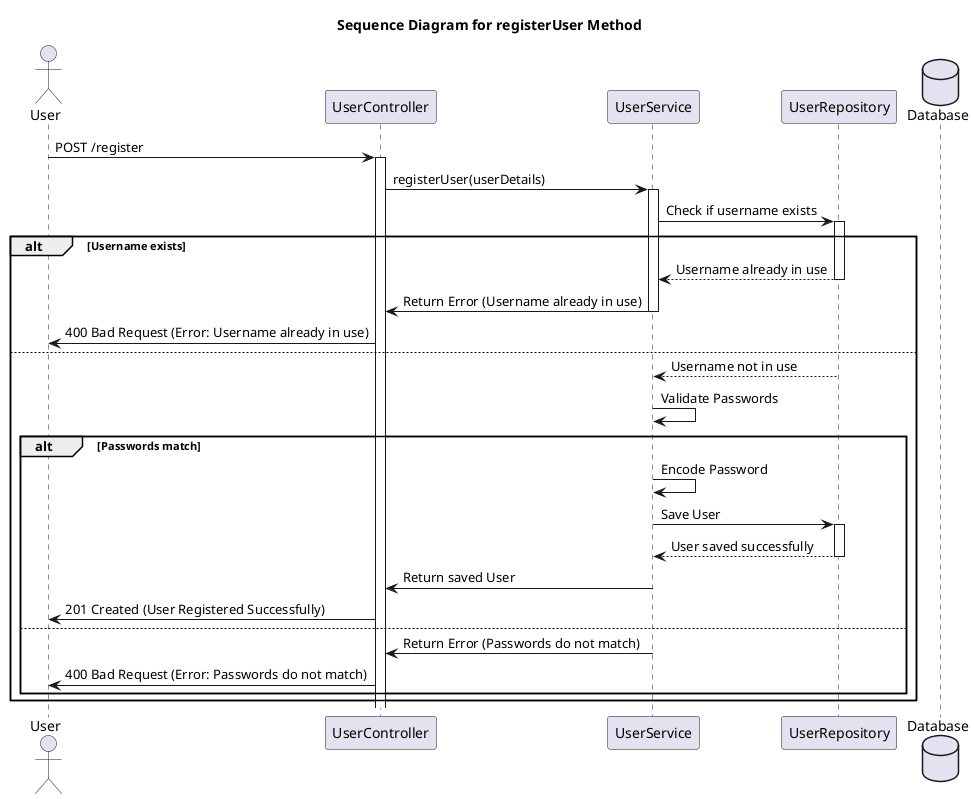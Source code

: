 @startuml
title Sequence Diagram for registerUser Method

actor User
participant UserController
participant UserService
participant UserRepository as Repo
database Database as DB

User -> UserController: POST /register
activate UserController

UserController -> UserService: registerUser(userDetails)
activate UserService

UserService -> Repo: Check if username exists
activate Repo

alt Username exists
    Repo --> UserService: Username already in use
    deactivate Repo

    UserService -> UserController: Return Error (Username already in use)
    deactivate UserService

    UserController -> User: 400 Bad Request (Error: Username already in use)
else
    Repo --> UserService: Username not in use
    deactivate Repo

    UserService -> UserService: Validate Passwords
    alt Passwords match
        UserService -> UserService: Encode Password
        UserService -> Repo: Save User
        activate Repo

        Repo --> UserService: User saved successfully
        deactivate Repo

        UserService -> UserController: Return saved User
        deactivate UserService

        UserController -> User: 201 Created (User Registered Successfully)
    else
        UserService -> UserController: Return Error (Passwords do not match)
        deactivate UserService

        UserController -> User: 400 Bad Request (Error: Passwords do not match)
    end
end

@enduml
